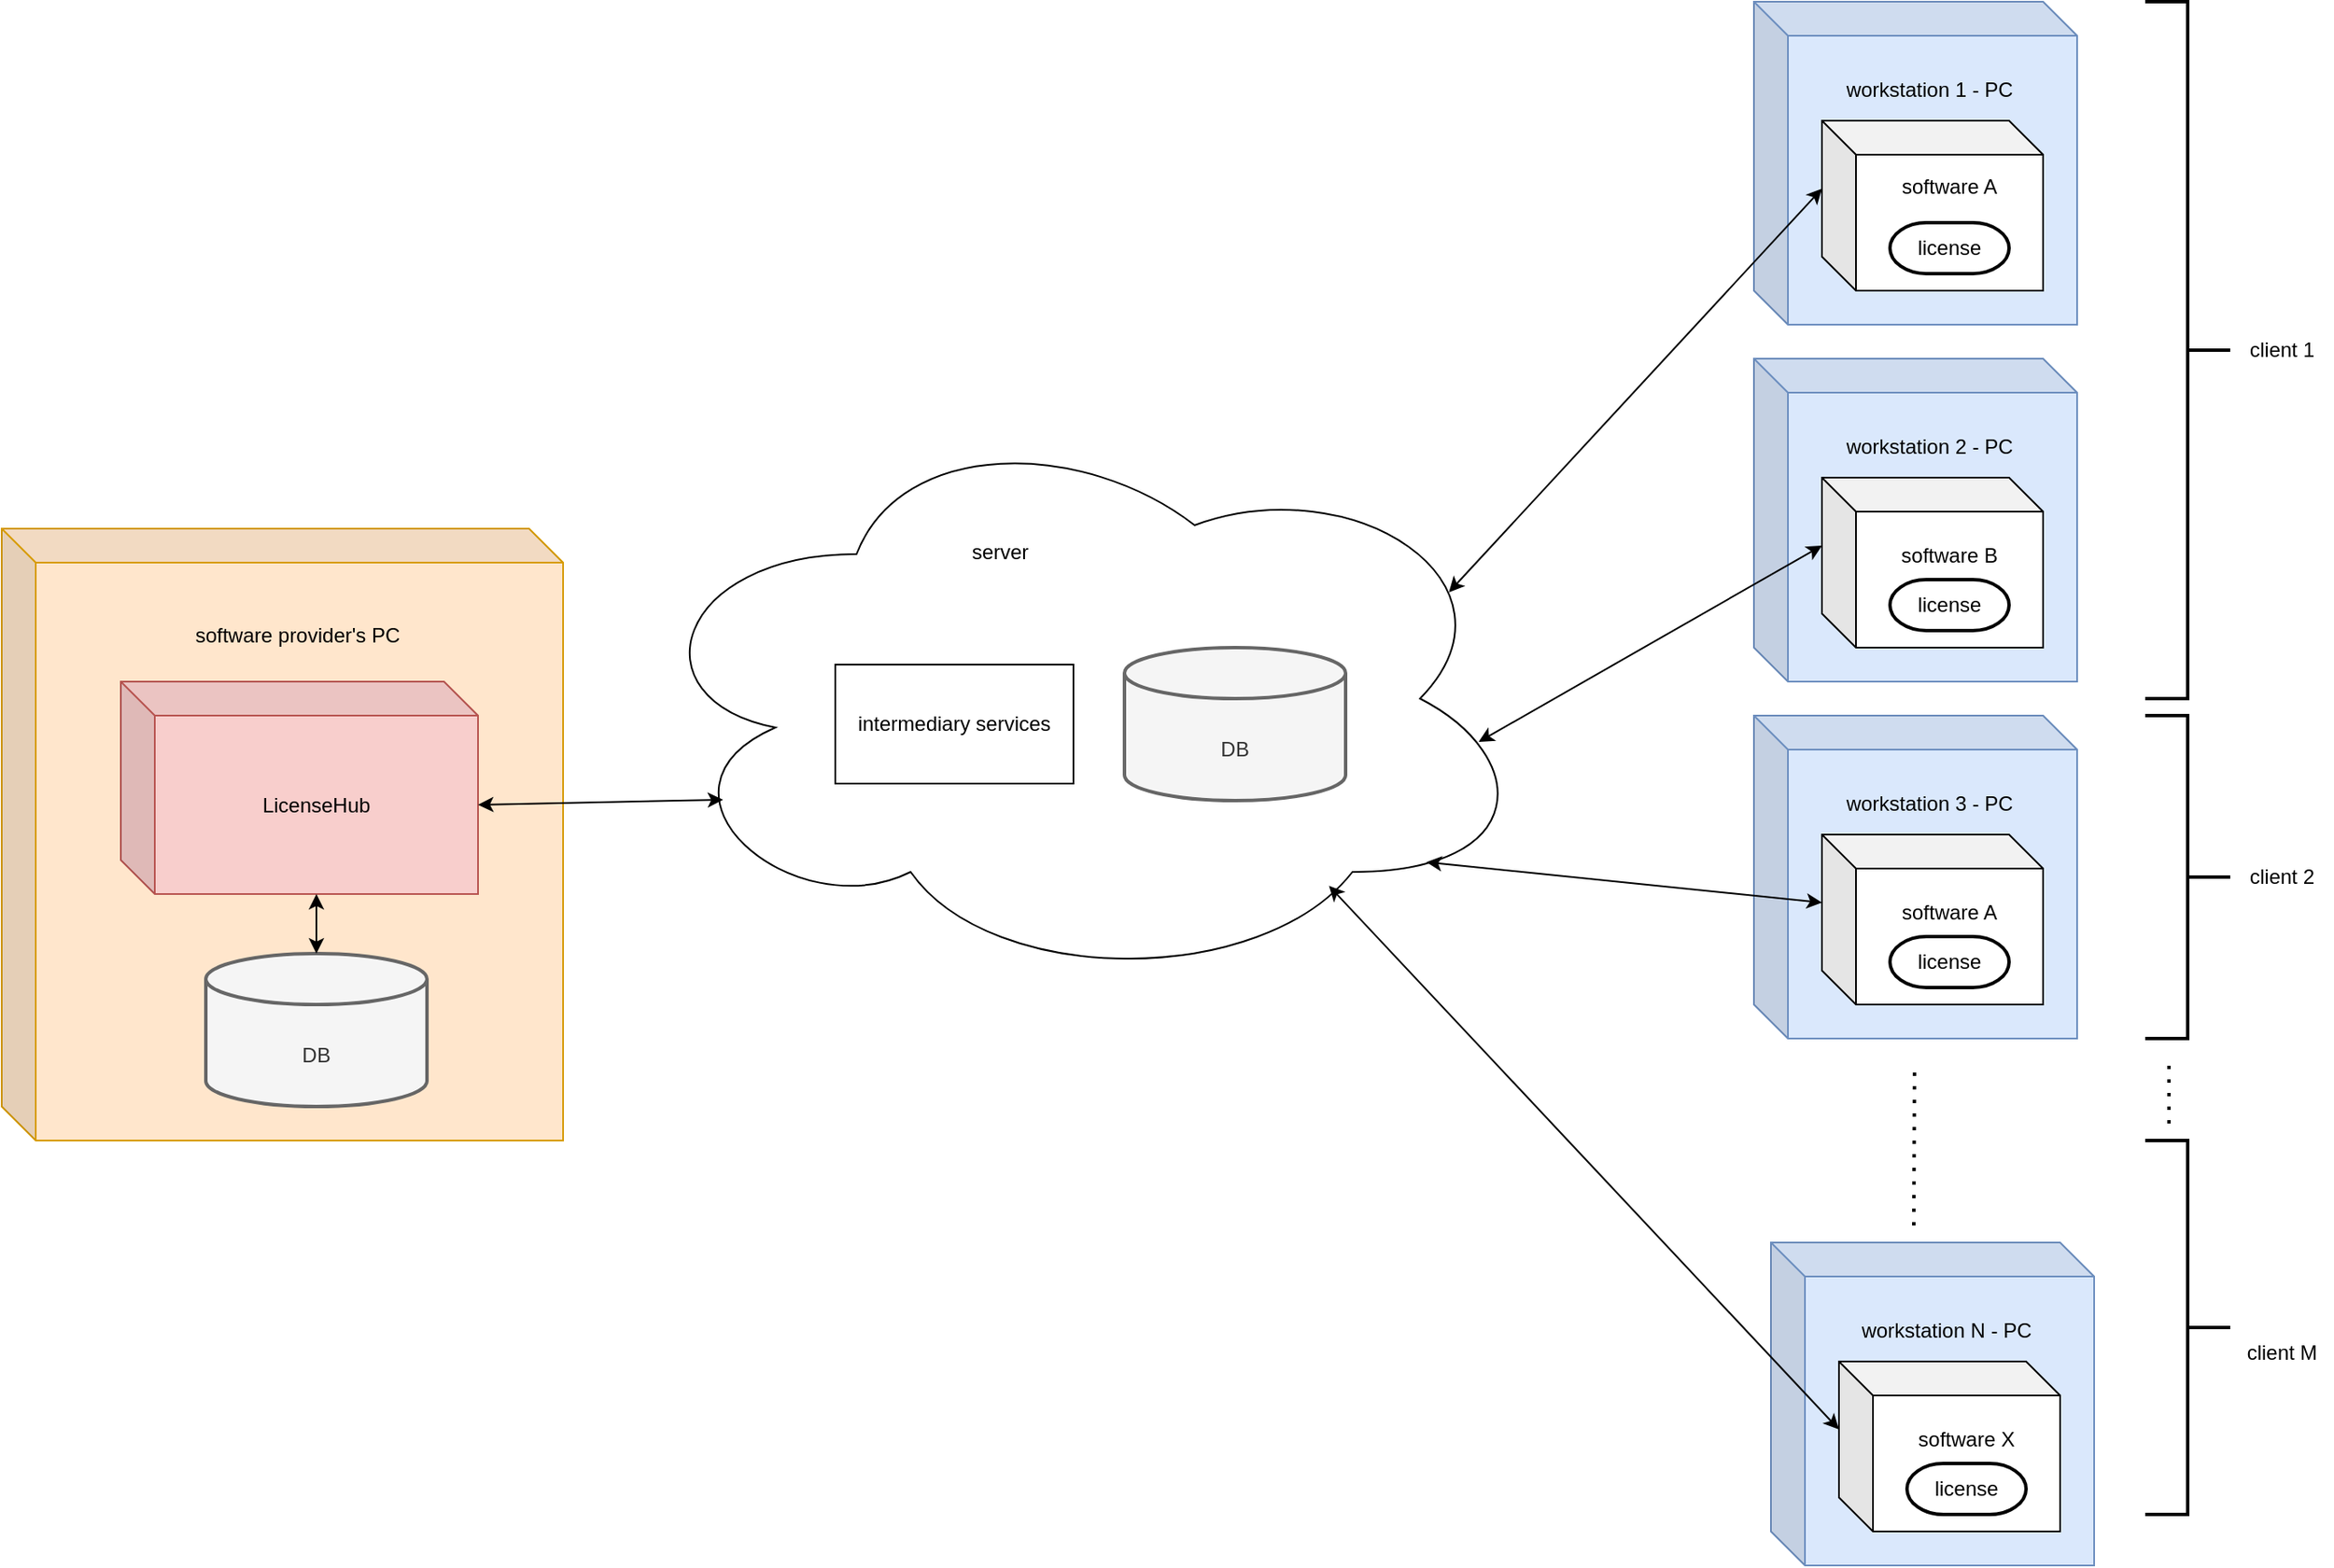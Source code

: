 <mxfile version="22.1.2" type="google">
  <diagram name="Strona-1" id="mD7NymhUwHv4c7U9L3IB">
    <mxGraphModel grid="1" page="1" gridSize="10" guides="1" tooltips="1" connect="1" arrows="1" fold="1" pageScale="1" pageWidth="827" pageHeight="1169" math="0" shadow="0">
      <root>
        <mxCell id="0" />
        <mxCell id="1" parent="0" />
        <mxCell id="diT2KmM1LXYmS_JBKyu8-42" value="&lt;p style=&quot;line-height: 100%;&quot;&gt;workstation 3 - PC&amp;nbsp;&lt;br&gt;&lt;br&gt;&lt;br&gt;&lt;br&gt;&lt;br&gt;&lt;br&gt;&lt;br&gt;&lt;br&gt;&lt;br&gt;&lt;br&gt;&lt;/p&gt;" style="shape=cube;whiteSpace=wrap;html=1;boundedLbl=1;backgroundOutline=1;darkOpacity=0.05;darkOpacity2=0.1;fillColor=#dae8fc;strokeColor=#6c8ebf;align=center;" vertex="1" parent="1">
          <mxGeometry x="770" y="490" width="190" height="190" as="geometry" />
        </mxCell>
        <mxCell id="diT2KmM1LXYmS_JBKyu8-38" value="&lt;p style=&quot;line-height: 100%;&quot;&gt;workstation 2 - PC&amp;nbsp;&lt;br&gt;&lt;br&gt;&lt;br&gt;&lt;br&gt;&lt;br&gt;&lt;br&gt;&lt;br&gt;&lt;br&gt;&lt;br&gt;&lt;br&gt;&lt;/p&gt;" style="shape=cube;whiteSpace=wrap;html=1;boundedLbl=1;backgroundOutline=1;darkOpacity=0.05;darkOpacity2=0.1;fillColor=#dae8fc;strokeColor=#6c8ebf;align=center;" vertex="1" parent="1">
          <mxGeometry x="770" y="280" width="190" height="190" as="geometry" />
        </mxCell>
        <mxCell id="diT2KmM1LXYmS_JBKyu8-31" value="&lt;p style=&quot;line-height: 100%;&quot;&gt;software provider&#39;s PC&lt;/p&gt;&lt;p style=&quot;line-height: 100%;&quot;&gt;&lt;br&gt;&lt;/p&gt;" style="shape=cube;whiteSpace=wrap;html=1;boundedLbl=1;backgroundOutline=1;darkOpacity=0.05;darkOpacity2=0.1;fillColor=#ffe6cc;strokeColor=#d79b00;align=center;movableLabel=1;" vertex="1" parent="1">
          <mxGeometry x="-260" y="380" width="330" height="360" as="geometry">
            <mxPoint x="-1" y="-116" as="offset" />
          </mxGeometry>
        </mxCell>
        <mxCell id="diT2KmM1LXYmS_JBKyu8-19" value="&lt;p style=&quot;line-height: 100%;&quot;&gt;workstation 1 - PC&amp;nbsp;&lt;br&gt;&lt;br&gt;&lt;br&gt;&lt;br&gt;&lt;br&gt;&lt;br&gt;&lt;br&gt;&lt;br&gt;&lt;br&gt;&lt;br&gt;&lt;/p&gt;" style="shape=cube;whiteSpace=wrap;html=1;boundedLbl=1;backgroundOutline=1;darkOpacity=0.05;darkOpacity2=0.1;fillColor=#dae8fc;strokeColor=#6c8ebf;align=center;" vertex="1" parent="1">
          <mxGeometry x="770" y="70" width="190" height="190" as="geometry" />
        </mxCell>
        <mxCell id="rajuUH6wkbv_nezv5G31-2" value="server" style="ellipse;shape=cloud;whiteSpace=wrap;html=1;movableLabel=1;" vertex="1" parent="1">
          <mxGeometry x="110" y="310" width="530" height="340" as="geometry">
            <mxPoint x="-48" y="-86" as="offset" />
          </mxGeometry>
        </mxCell>
        <mxCell id="rajuUH6wkbv_nezv5G31-1" value="&lt;br&gt;&lt;br&gt;DB" style="strokeWidth=2;html=1;shape=mxgraph.flowchart.database;whiteSpace=wrap;fillColor=#f5f5f5;fontColor=#333333;strokeColor=#666666;" vertex="1" parent="1">
          <mxGeometry x="400" y="450" width="130" height="90" as="geometry" />
        </mxCell>
        <mxCell id="diT2KmM1LXYmS_JBKyu8-7" value="LicenseHub" style="shape=cube;whiteSpace=wrap;html=1;boundedLbl=1;backgroundOutline=1;darkOpacity=0.05;darkOpacity2=0.1;fillColor=#f8cecc;strokeColor=#b85450;" vertex="1" parent="1">
          <mxGeometry x="-190" y="470" width="210" height="125" as="geometry" />
        </mxCell>
        <mxCell id="diT2KmM1LXYmS_JBKyu8-9" value="software A&lt;br&gt;&lt;br&gt;&lt;br&gt;&lt;br&gt;" style="shape=cube;whiteSpace=wrap;html=1;boundedLbl=1;backgroundOutline=1;darkOpacity=0.05;darkOpacity2=0.1;" vertex="1" parent="1">
          <mxGeometry x="810" y="140" width="130" height="100" as="geometry" />
        </mxCell>
        <mxCell id="diT2KmM1LXYmS_JBKyu8-10" value="" style="endArrow=classic;startArrow=classic;html=1;rounded=0;exitX=0;exitY=0;exitDx=210;exitDy=72.5;exitPerimeter=0;entryX=0.102;entryY=0.675;entryDx=0;entryDy=0;entryPerimeter=0;" edge="1" parent="1" source="diT2KmM1LXYmS_JBKyu8-7" target="rajuUH6wkbv_nezv5G31-2">
          <mxGeometry width="50" height="50" relative="1" as="geometry">
            <mxPoint x="430" y="460" as="sourcePoint" />
            <mxPoint x="480" y="410" as="targetPoint" />
          </mxGeometry>
        </mxCell>
        <mxCell id="diT2KmM1LXYmS_JBKyu8-15" value="" style="endArrow=none;dashed=1;html=1;dashPattern=1 3;strokeWidth=2;rounded=0;" edge="1" parent="1">
          <mxGeometry width="50" height="50" relative="1" as="geometry">
            <mxPoint x="864" y="790" as="sourcePoint" />
            <mxPoint x="864.41" y="700" as="targetPoint" />
          </mxGeometry>
        </mxCell>
        <mxCell id="diT2KmM1LXYmS_JBKyu8-16" value="" style="endArrow=classic;startArrow=classic;html=1;rounded=0;entryX=0;entryY=0;entryDx=0;entryDy=40;entryPerimeter=0;exitX=0.907;exitY=0.316;exitDx=0;exitDy=0;exitPerimeter=0;" edge="1" parent="1" source="rajuUH6wkbv_nezv5G31-2" target="diT2KmM1LXYmS_JBKyu8-9">
          <mxGeometry width="50" height="50" relative="1" as="geometry">
            <mxPoint x="430" y="480" as="sourcePoint" />
            <mxPoint x="480" y="430" as="targetPoint" />
          </mxGeometry>
        </mxCell>
        <mxCell id="diT2KmM1LXYmS_JBKyu8-18" value="" style="endArrow=classic;startArrow=classic;html=1;rounded=0;entryX=0;entryY=0;entryDx=0;entryDy=40;entryPerimeter=0;exitX=0.94;exitY=0.575;exitDx=0;exitDy=0;exitPerimeter=0;" edge="1" parent="1" source="rajuUH6wkbv_nezv5G31-2" target="diT2KmM1LXYmS_JBKyu8-39">
          <mxGeometry width="50" height="50" relative="1" as="geometry">
            <mxPoint x="430" y="480" as="sourcePoint" />
            <mxPoint x="790" y="440" as="targetPoint" />
          </mxGeometry>
        </mxCell>
        <mxCell id="diT2KmM1LXYmS_JBKyu8-17" value="" style="endArrow=classic;startArrow=classic;html=1;rounded=0;entryX=0;entryY=0;entryDx=0;entryDy=40;entryPerimeter=0;exitX=0.882;exitY=0.783;exitDx=0;exitDy=0;exitPerimeter=0;" edge="1" parent="1" source="rajuUH6wkbv_nezv5G31-2" target="diT2KmM1LXYmS_JBKyu8-43">
          <mxGeometry width="50" height="50" relative="1" as="geometry">
            <mxPoint x="430" y="480" as="sourcePoint" />
            <mxPoint x="800" y="670" as="targetPoint" />
          </mxGeometry>
        </mxCell>
        <mxCell id="diT2KmM1LXYmS_JBKyu8-34" value="license" style="strokeWidth=2;html=1;shape=mxgraph.flowchart.terminator;whiteSpace=wrap;" vertex="1" parent="1">
          <mxGeometry x="850" y="200" width="70" height="30" as="geometry" />
        </mxCell>
        <mxCell id="diT2KmM1LXYmS_JBKyu8-39" value="software B&lt;br&gt;&lt;br&gt;&lt;br&gt;" style="shape=cube;whiteSpace=wrap;html=1;boundedLbl=1;backgroundOutline=1;darkOpacity=0.05;darkOpacity2=0.1;" vertex="1" parent="1">
          <mxGeometry x="810" y="350" width="130" height="100" as="geometry" />
        </mxCell>
        <mxCell id="diT2KmM1LXYmS_JBKyu8-40" value="license" style="strokeWidth=2;html=1;shape=mxgraph.flowchart.terminator;whiteSpace=wrap;" vertex="1" parent="1">
          <mxGeometry x="850" y="410" width="70" height="30" as="geometry" />
        </mxCell>
        <mxCell id="diT2KmM1LXYmS_JBKyu8-41" value="" style="strokeWidth=2;html=1;shape=mxgraph.flowchart.annotation_2;align=left;labelPosition=right;pointerEvents=1;rotation=-180;" vertex="1" parent="1">
          <mxGeometry x="1000" y="70" width="50" height="410" as="geometry" />
        </mxCell>
        <mxCell id="diT2KmM1LXYmS_JBKyu8-43" value="software A&lt;br&gt;&lt;br&gt;&lt;br&gt;" style="shape=cube;whiteSpace=wrap;html=1;boundedLbl=1;backgroundOutline=1;darkOpacity=0.05;darkOpacity2=0.1;" vertex="1" parent="1">
          <mxGeometry x="810" y="560" width="130" height="100" as="geometry" />
        </mxCell>
        <mxCell id="diT2KmM1LXYmS_JBKyu8-44" value="license" style="strokeWidth=2;html=1;shape=mxgraph.flowchart.terminator;whiteSpace=wrap;" vertex="1" parent="1">
          <mxGeometry x="850" y="620" width="70" height="30" as="geometry" />
        </mxCell>
        <mxCell id="diT2KmM1LXYmS_JBKyu8-45" value="&lt;p style=&quot;line-height: 100%;&quot;&gt;workstation N - PC&amp;nbsp;&lt;br&gt;&lt;br&gt;&lt;br&gt;&lt;br&gt;&lt;br&gt;&lt;br&gt;&lt;br&gt;&lt;br&gt;&lt;br&gt;&lt;br&gt;&lt;/p&gt;" style="shape=cube;whiteSpace=wrap;html=1;boundedLbl=1;backgroundOutline=1;darkOpacity=0.05;darkOpacity2=0.1;fillColor=#dae8fc;strokeColor=#6c8ebf;align=center;" vertex="1" parent="1">
          <mxGeometry x="780" y="800" width="190" height="190" as="geometry" />
        </mxCell>
        <mxCell id="diT2KmM1LXYmS_JBKyu8-46" value="software X&lt;br&gt;&lt;br&gt;&lt;br&gt;" style="shape=cube;whiteSpace=wrap;html=1;boundedLbl=1;backgroundOutline=1;darkOpacity=0.05;darkOpacity2=0.1;" vertex="1" parent="1">
          <mxGeometry x="820" y="870" width="130" height="100" as="geometry" />
        </mxCell>
        <mxCell id="diT2KmM1LXYmS_JBKyu8-47" value="license" style="strokeWidth=2;html=1;shape=mxgraph.flowchart.terminator;whiteSpace=wrap;" vertex="1" parent="1">
          <mxGeometry x="860" y="930" width="70" height="30" as="geometry" />
        </mxCell>
        <mxCell id="diT2KmM1LXYmS_JBKyu8-48" value="" style="endArrow=classic;startArrow=classic;html=1;rounded=0;entryX=0.774;entryY=0.824;entryDx=0;entryDy=0;entryPerimeter=0;exitX=0;exitY=0;exitDx=0;exitDy=40;exitPerimeter=0;" edge="1" parent="1" source="diT2KmM1LXYmS_JBKyu8-46" target="rajuUH6wkbv_nezv5G31-2">
          <mxGeometry width="50" height="50" relative="1" as="geometry">
            <mxPoint x="533.47" y="619.997" as="sourcePoint" />
            <mxPoint x="770" y="723.78" as="targetPoint" />
          </mxGeometry>
        </mxCell>
        <mxCell id="diT2KmM1LXYmS_JBKyu8-51" value="client 1" style="text;html=1;align=center;verticalAlign=middle;resizable=0;points=[];autosize=1;strokeColor=none;fillColor=none;" vertex="1" parent="1">
          <mxGeometry x="1050" y="260" width="60" height="30" as="geometry" />
        </mxCell>
        <mxCell id="diT2KmM1LXYmS_JBKyu8-52" value="" style="strokeWidth=2;html=1;shape=mxgraph.flowchart.annotation_2;align=left;labelPosition=right;pointerEvents=1;rotation=-180;" vertex="1" parent="1">
          <mxGeometry x="1000" y="490" width="50" height="190" as="geometry" />
        </mxCell>
        <mxCell id="diT2KmM1LXYmS_JBKyu8-53" value="client 2" style="text;html=1;align=center;verticalAlign=middle;resizable=0;points=[];autosize=1;strokeColor=none;fillColor=none;" vertex="1" parent="1">
          <mxGeometry x="1050" y="570" width="60" height="30" as="geometry" />
        </mxCell>
        <mxCell id="diT2KmM1LXYmS_JBKyu8-55" value="" style="strokeWidth=2;html=1;shape=mxgraph.flowchart.annotation_2;align=left;labelPosition=right;pointerEvents=1;rotation=-180;" vertex="1" parent="1">
          <mxGeometry x="1000" y="740" width="50" height="220" as="geometry" />
        </mxCell>
        <mxCell id="diT2KmM1LXYmS_JBKyu8-56" value="client M" style="text;html=1;align=center;verticalAlign=middle;resizable=0;points=[];autosize=1;strokeColor=none;fillColor=none;" vertex="1" parent="1">
          <mxGeometry x="1050" y="850" width="60" height="30" as="geometry" />
        </mxCell>
        <mxCell id="diT2KmM1LXYmS_JBKyu8-57" value="" style="endArrow=none;dashed=1;html=1;dashPattern=1 3;strokeWidth=2;rounded=0;" edge="1" parent="1">
          <mxGeometry width="50" height="50" relative="1" as="geometry">
            <mxPoint x="1014" y="730" as="sourcePoint" />
            <mxPoint x="1014" y="690" as="targetPoint" />
          </mxGeometry>
        </mxCell>
        <mxCell id="J7I6OtWThFC5UYxJZpEl-1" value="&lt;br&gt;&lt;br&gt;DB" style="strokeWidth=2;html=1;shape=mxgraph.flowchart.database;whiteSpace=wrap;fillColor=#f5f5f5;fontColor=#333333;strokeColor=#666666;" vertex="1" parent="1">
          <mxGeometry x="-140" y="630" width="130" height="90" as="geometry" />
        </mxCell>
        <mxCell id="J7I6OtWThFC5UYxJZpEl-2" value="" style="endArrow=classic;startArrow=classic;html=1;rounded=0;exitX=0.5;exitY=0;exitDx=0;exitDy=0;exitPerimeter=0;entryX=0;entryY=0;entryDx=115;entryDy=125;entryPerimeter=0;" edge="1" parent="1" source="J7I6OtWThFC5UYxJZpEl-1" target="diT2KmM1LXYmS_JBKyu8-7">
          <mxGeometry width="50" height="50" relative="1" as="geometry">
            <mxPoint x="90" y="530" as="sourcePoint" />
            <mxPoint x="140" y="480" as="targetPoint" />
          </mxGeometry>
        </mxCell>
        <mxCell id="J7I6OtWThFC5UYxJZpEl-4" value="intermediary services" style="rounded=0;whiteSpace=wrap;html=1;" vertex="1" parent="1">
          <mxGeometry x="230" y="460" width="140" height="70" as="geometry" />
        </mxCell>
      </root>
    </mxGraphModel>
  </diagram>
</mxfile>
